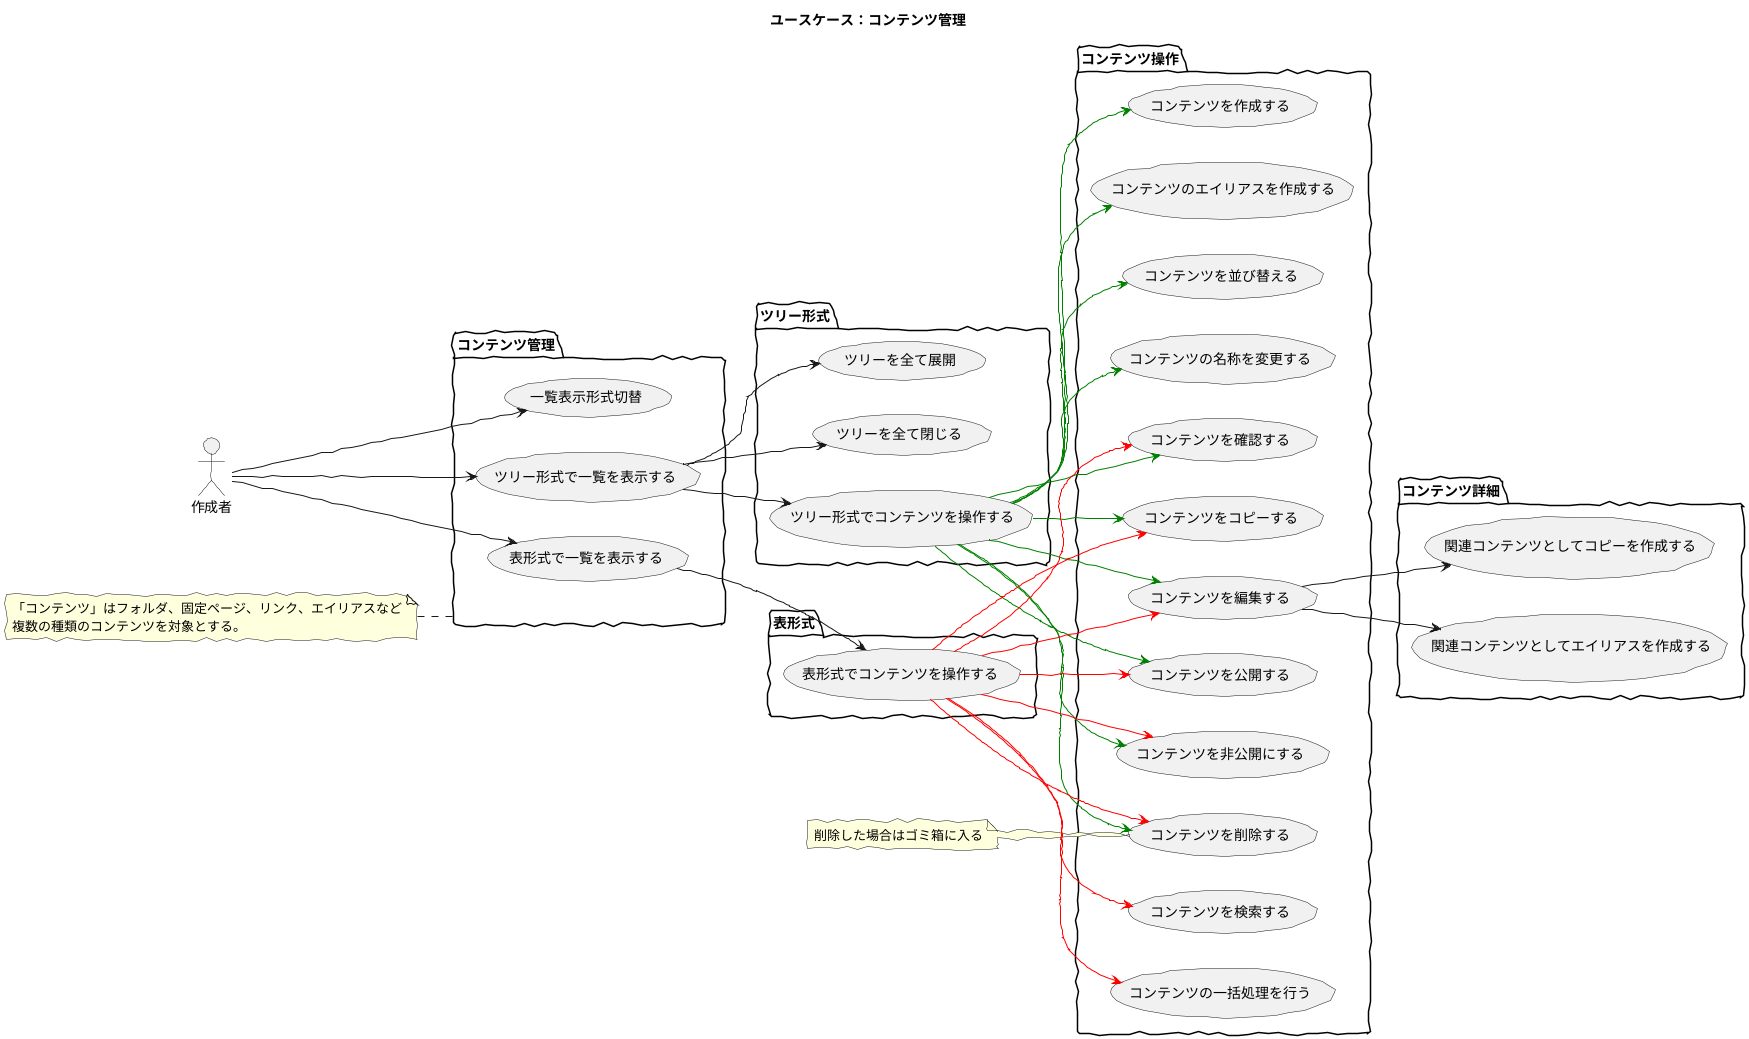 @startuml
skinparam handwritten true
skinparam backgroundColor white

title ユースケース：コンテンツ管理

left to right direction

actor 作成者

package コンテンツ管理 {
	作成者 --> (ツリー形式で一覧を表示する)
	作成者 --> (表形式で一覧を表示する)
	作成者 --> (一覧表示形式切替)
}

package ツリー形式 {
	(ツリー形式で一覧を表示する) --> (ツリー形式でコンテンツを操作する) 
	(ツリー形式で一覧を表示する) --> (ツリーを全て展開)
	(ツリー形式で一覧を表示する) --> (ツリーを全て閉じる)
}

package 表形式 {
	(表形式で一覧を表示する) --> (表形式でコンテンツを操作する) 
}

package コンテンツ操作 {
	(ツリー形式でコンテンツを操作する) -[#green]-> (コンテンツを作成する)
	(ツリー形式でコンテンツを操作する) -[#green]-> (コンテンツのエイリアスを作成する)
	(ツリー形式でコンテンツを操作する) -[#green]-> (コンテンツを並び替える)
	(ツリー形式でコンテンツを操作する) -[#green]-> (コンテンツの名称を変更する)
	(ツリー形式でコンテンツを操作する) -[#green]-> (コンテンツを編集する)
	(ツリー形式でコンテンツを操作する) -[#green]-> (コンテンツを公開する)
	(ツリー形式でコンテンツを操作する) -[#green]-> (コンテンツを非公開にする)
	(ツリー形式でコンテンツを操作する) -[#green]-> (コンテンツを確認する)
	(ツリー形式でコンテンツを操作する) -[#green]-> (コンテンツをコピーする)
	(ツリー形式でコンテンツを操作する) -[#green]-> (コンテンツを削除する)
	(表形式でコンテンツを操作する) -[#red]-> (コンテンツを編集する)
	(表形式でコンテンツを操作する) -[#red]-> (コンテンツを公開する)
	(表形式でコンテンツを操作する) -[#red]-> (コンテンツを非公開にする)
	(表形式でコンテンツを操作する) -[#red]-> (コンテンツを確認する)
	(表形式でコンテンツを操作する) -[#red]-> (コンテンツをコピーする)
	(表形式でコンテンツを操作する) -[#red]-> (コンテンツを削除する)
	(表形式でコンテンツを操作する) -[#red]-> (コンテンツを検索する)
	(表形式でコンテンツを操作する) -[#red]-> (コンテンツの一括処理を行う)
}

package コンテンツ詳細 {
	(コンテンツを編集する) --> (関連コンテンツとしてコピーを作成する)
	(コンテンツを編集する) --> (関連コンテンツとしてエイリアスを作成する)
}

	
note left of コンテンツ管理
「コンテンツ」はフォルダ、固定ページ、リンク、エイリアスなど
複数の種類のコンテンツを対象とする。
endnote

note left of (コンテンツを削除する)
削除した場合はゴミ箱に入る
endnote

@enduml
